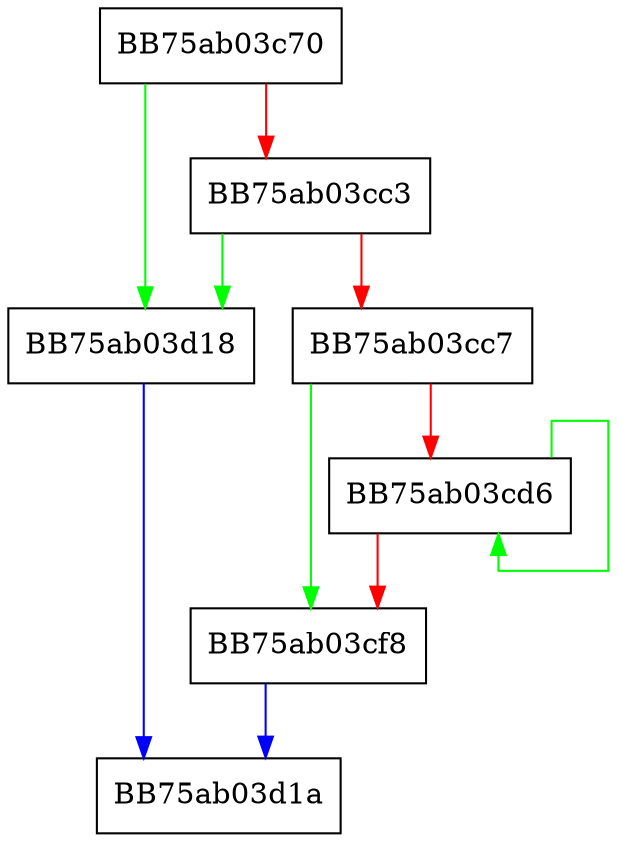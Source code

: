 digraph tremove {
  node [shape="box"];
  graph [splines=ortho];
  BB75ab03c70 -> BB75ab03d18 [color="green"];
  BB75ab03c70 -> BB75ab03cc3 [color="red"];
  BB75ab03cc3 -> BB75ab03d18 [color="green"];
  BB75ab03cc3 -> BB75ab03cc7 [color="red"];
  BB75ab03cc7 -> BB75ab03cf8 [color="green"];
  BB75ab03cc7 -> BB75ab03cd6 [color="red"];
  BB75ab03cd6 -> BB75ab03cd6 [color="green"];
  BB75ab03cd6 -> BB75ab03cf8 [color="red"];
  BB75ab03cf8 -> BB75ab03d1a [color="blue"];
  BB75ab03d18 -> BB75ab03d1a [color="blue"];
}